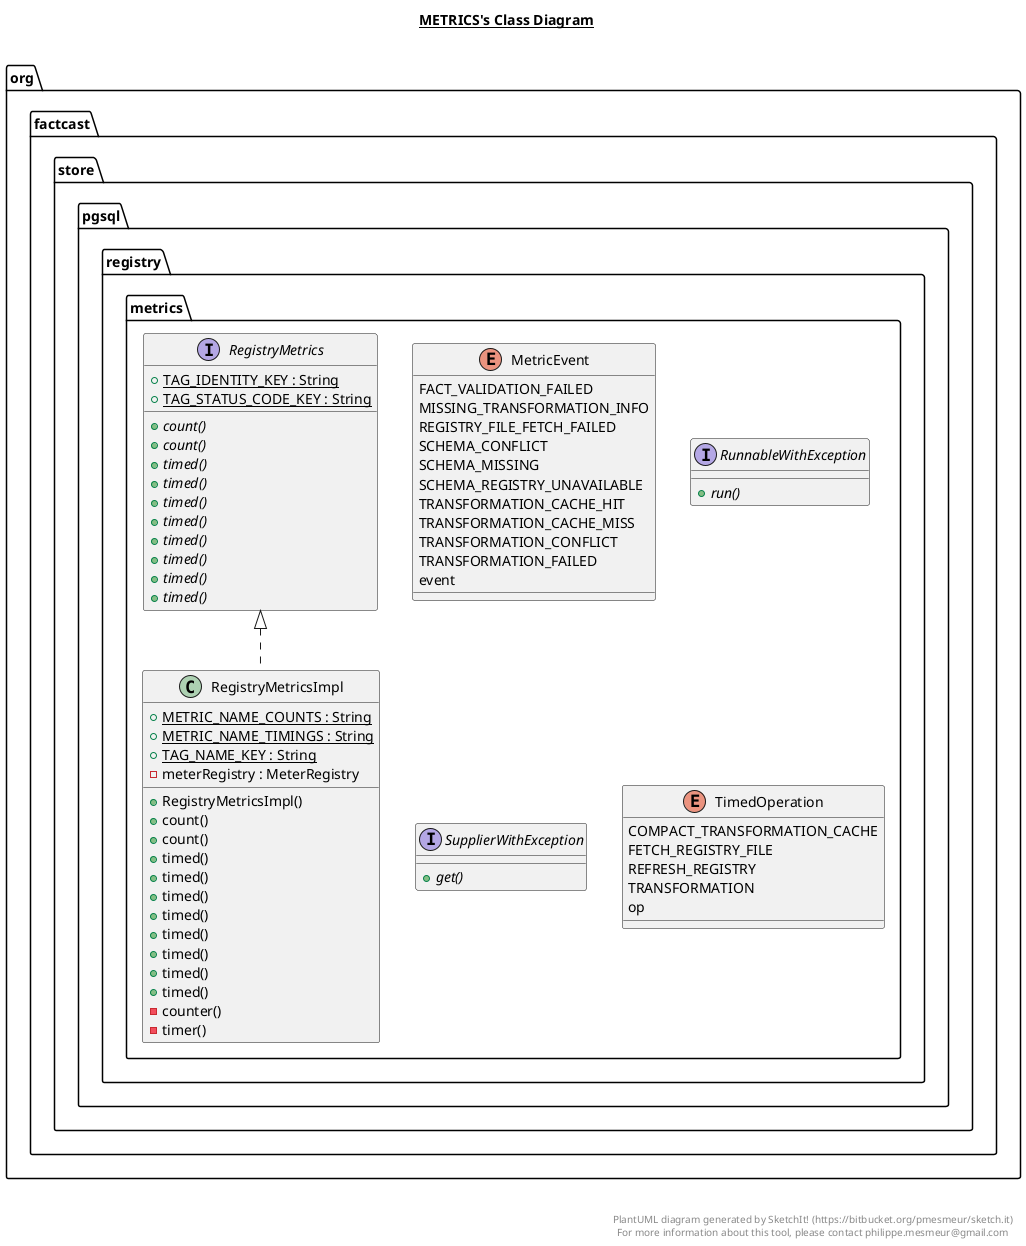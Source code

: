 @startuml

title __METRICS's Class Diagram__\n

  namespace org.factcast.store.pgsql {
    namespace registry {
      namespace metrics {
        enum MetricEvent {
          FACT_VALIDATION_FAILED
          MISSING_TRANSFORMATION_INFO
          REGISTRY_FILE_FETCH_FAILED
          SCHEMA_CONFLICT
          SCHEMA_MISSING
          SCHEMA_REGISTRY_UNAVAILABLE
          TRANSFORMATION_CACHE_HIT
          TRANSFORMATION_CACHE_MISS
          TRANSFORMATION_CONFLICT
          TRANSFORMATION_FAILED
          event
        }
      }
    }
  }
  

  namespace org.factcast.store.pgsql {
    namespace registry {
      namespace metrics {
        interface org.factcast.store.pgsql.registry.metrics.RegistryMetrics {
            {static} + TAG_IDENTITY_KEY : String
            {static} + TAG_STATUS_CODE_KEY : String
            {abstract} + count()
            {abstract} + count()
            {abstract} + timed()
            {abstract} + timed()
            {abstract} + timed()
            {abstract} + timed()
            {abstract} + timed()
            {abstract} + timed()
            {abstract} + timed()
            {abstract} + timed()
        }
      }
    }
  }
  

  namespace org.factcast.store.pgsql {
    namespace registry {
      namespace metrics {
        class org.factcast.store.pgsql.registry.metrics.RegistryMetricsImpl {
            {static} + METRIC_NAME_COUNTS : String
            {static} + METRIC_NAME_TIMINGS : String
            {static} + TAG_NAME_KEY : String
            - meterRegistry : MeterRegistry
            + RegistryMetricsImpl()
            + count()
            + count()
            + timed()
            + timed()
            + timed()
            + timed()
            + timed()
            + timed()
            + timed()
            + timed()
            - counter()
            - timer()
        }
      }
    }
  }
  

  namespace org.factcast.store.pgsql {
    namespace registry {
      namespace metrics {
        interface org.factcast.store.pgsql.registry.metrics.RunnableWithException {
            {abstract} + run()
        }
      }
    }
  }
  

  namespace org.factcast.store.pgsql {
    namespace registry {
      namespace metrics {
        interface org.factcast.store.pgsql.registry.metrics.SupplierWithException {
            {abstract} + get()
        }
      }
    }
  }
  

  namespace org.factcast.store.pgsql {
    namespace registry {
      namespace metrics {
        enum TimedOperation {
          COMPACT_TRANSFORMATION_CACHE
          FETCH_REGISTRY_FILE
          REFRESH_REGISTRY
          TRANSFORMATION
          op
        }
      }
    }
  }
  

  org.factcast.store.pgsql.registry.metrics.RegistryMetricsImpl .up.|> org.factcast.store.pgsql.registry.metrics.RegistryMetrics


right footer


PlantUML diagram generated by SketchIt! (https://bitbucket.org/pmesmeur/sketch.it)
For more information about this tool, please contact philippe.mesmeur@gmail.com
endfooter

@enduml
